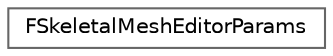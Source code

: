 digraph "Graphical Class Hierarchy"
{
 // INTERACTIVE_SVG=YES
 // LATEX_PDF_SIZE
  bgcolor="transparent";
  edge [fontname=Helvetica,fontsize=10,labelfontname=Helvetica,labelfontsize=10];
  node [fontname=Helvetica,fontsize=10,shape=box,height=0.2,width=0.4];
  rankdir="LR";
  Node0 [id="Node000000",label="FSkeletalMeshEditorParams",height=0.2,width=0.4,color="grey40", fillcolor="white", style="filled",URL="$dc/d7f/structFSkeletalMeshEditorParams.html",tooltip=" "];
}
